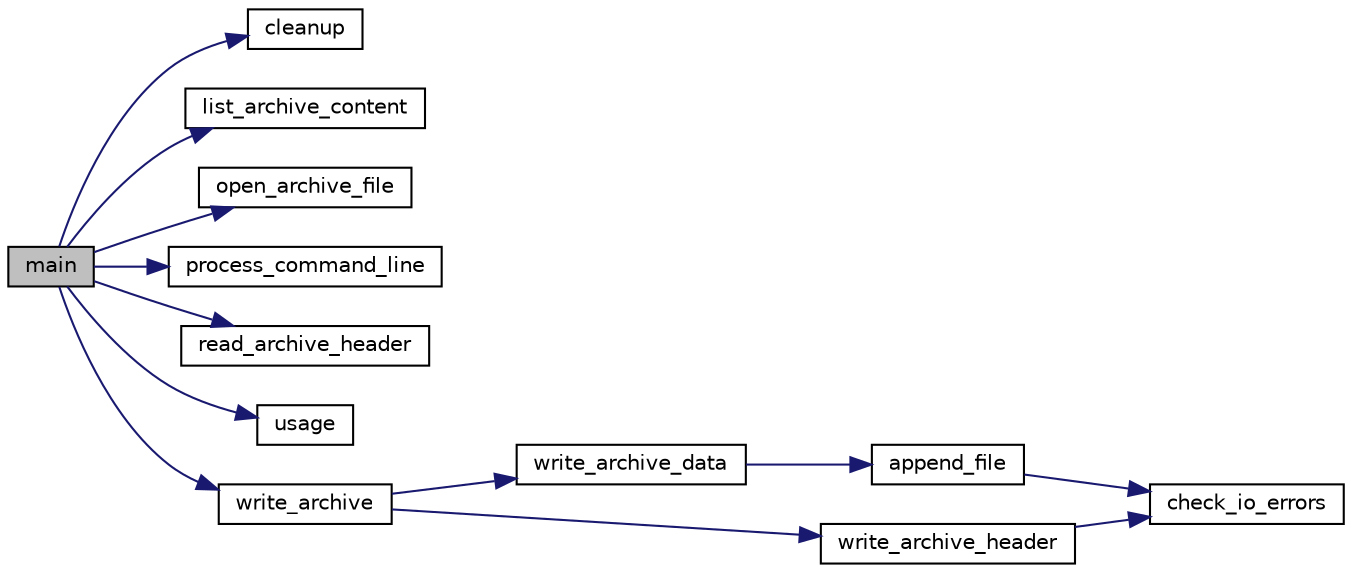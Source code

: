 digraph "main"
{
 // INTERACTIVE_SVG=YES
 // LATEX_PDF_SIZE
  edge [fontname="Helvetica",fontsize="10",labelfontname="Helvetica",labelfontsize="10"];
  node [fontname="Helvetica",fontsize="10",shape=record];
  rankdir="LR";
  Node1 [label="main",height=0.2,width=0.4,color="black", fillcolor="grey75", style="filled", fontcolor="black",tooltip=" "];
  Node1 -> Node2 [color="midnightblue",fontsize="10",style="solid",fontname="Helvetica"];
  Node2 [label="cleanup",height=0.2,width=0.4,color="black", fillcolor="white", style="filled",URL="$archiver_8h.html#ae2ded8e601a990b8a9f36dd7053e305e",tooltip=" "];
  Node1 -> Node3 [color="midnightblue",fontsize="10",style="solid",fontname="Helvetica"];
  Node3 [label="list_archive_content",height=0.2,width=0.4,color="black", fillcolor="white", style="filled",URL="$archiver_8h.html#afe6f403c5b87fb936c34a77565b9ea65",tooltip=" "];
  Node1 -> Node4 [color="midnightblue",fontsize="10",style="solid",fontname="Helvetica"];
  Node4 [label="open_archive_file",height=0.2,width=0.4,color="black", fillcolor="white", style="filled",URL="$archiver_8h.html#ab2df7bd1010abbdb8913f8395b11125b",tooltip=" "];
  Node1 -> Node5 [color="midnightblue",fontsize="10",style="solid",fontname="Helvetica"];
  Node5 [label="process_command_line",height=0.2,width=0.4,color="black", fillcolor="white", style="filled",URL="$archiver_8h.html#aa56ba0dcc55b910791b86a4b9db1c8b6",tooltip=" "];
  Node1 -> Node6 [color="midnightblue",fontsize="10",style="solid",fontname="Helvetica"];
  Node6 [label="read_archive_header",height=0.2,width=0.4,color="black", fillcolor="white", style="filled",URL="$archiver_8h.html#a3810d9bd5a4318b0301026b15e41ba3a",tooltip=" "];
  Node1 -> Node7 [color="midnightblue",fontsize="10",style="solid",fontname="Helvetica"];
  Node7 [label="usage",height=0.2,width=0.4,color="black", fillcolor="white", style="filled",URL="$archiver_8h.html#a1529ae6b8e2ca8ea9f4368dbf17b965e",tooltip=" "];
  Node1 -> Node8 [color="midnightblue",fontsize="10",style="solid",fontname="Helvetica"];
  Node8 [label="write_archive",height=0.2,width=0.4,color="black", fillcolor="white", style="filled",URL="$append_8c.html#a96bfcefbf5ecd984a75cc98eb53f32d8",tooltip=" "];
  Node8 -> Node9 [color="midnightblue",fontsize="10",style="solid",fontname="Helvetica"];
  Node9 [label="write_archive_data",height=0.2,width=0.4,color="black", fillcolor="white", style="filled",URL="$append_8c.html#acaec22fd2994956cbc5b906c5a4cd119",tooltip=" "];
  Node9 -> Node10 [color="midnightblue",fontsize="10",style="solid",fontname="Helvetica"];
  Node10 [label="append_file",height=0.2,width=0.4,color="black", fillcolor="white", style="filled",URL="$append_8c.html#a0b27d89890937fcd6ba642c928894f58",tooltip=" "];
  Node10 -> Node11 [color="midnightblue",fontsize="10",style="solid",fontname="Helvetica"];
  Node11 [label="check_io_errors",height=0.2,width=0.4,color="black", fillcolor="white", style="filled",URL="$archiver_8h.html#affdb16ec81266263c93640032649b9b4",tooltip=" "];
  Node8 -> Node12 [color="midnightblue",fontsize="10",style="solid",fontname="Helvetica"];
  Node12 [label="write_archive_header",height=0.2,width=0.4,color="black", fillcolor="white", style="filled",URL="$archiver_8h.html#a243891ab947a0803bf1c36b5fbe92f26",tooltip=" "];
  Node12 -> Node11 [color="midnightblue",fontsize="10",style="solid",fontname="Helvetica"];
}
